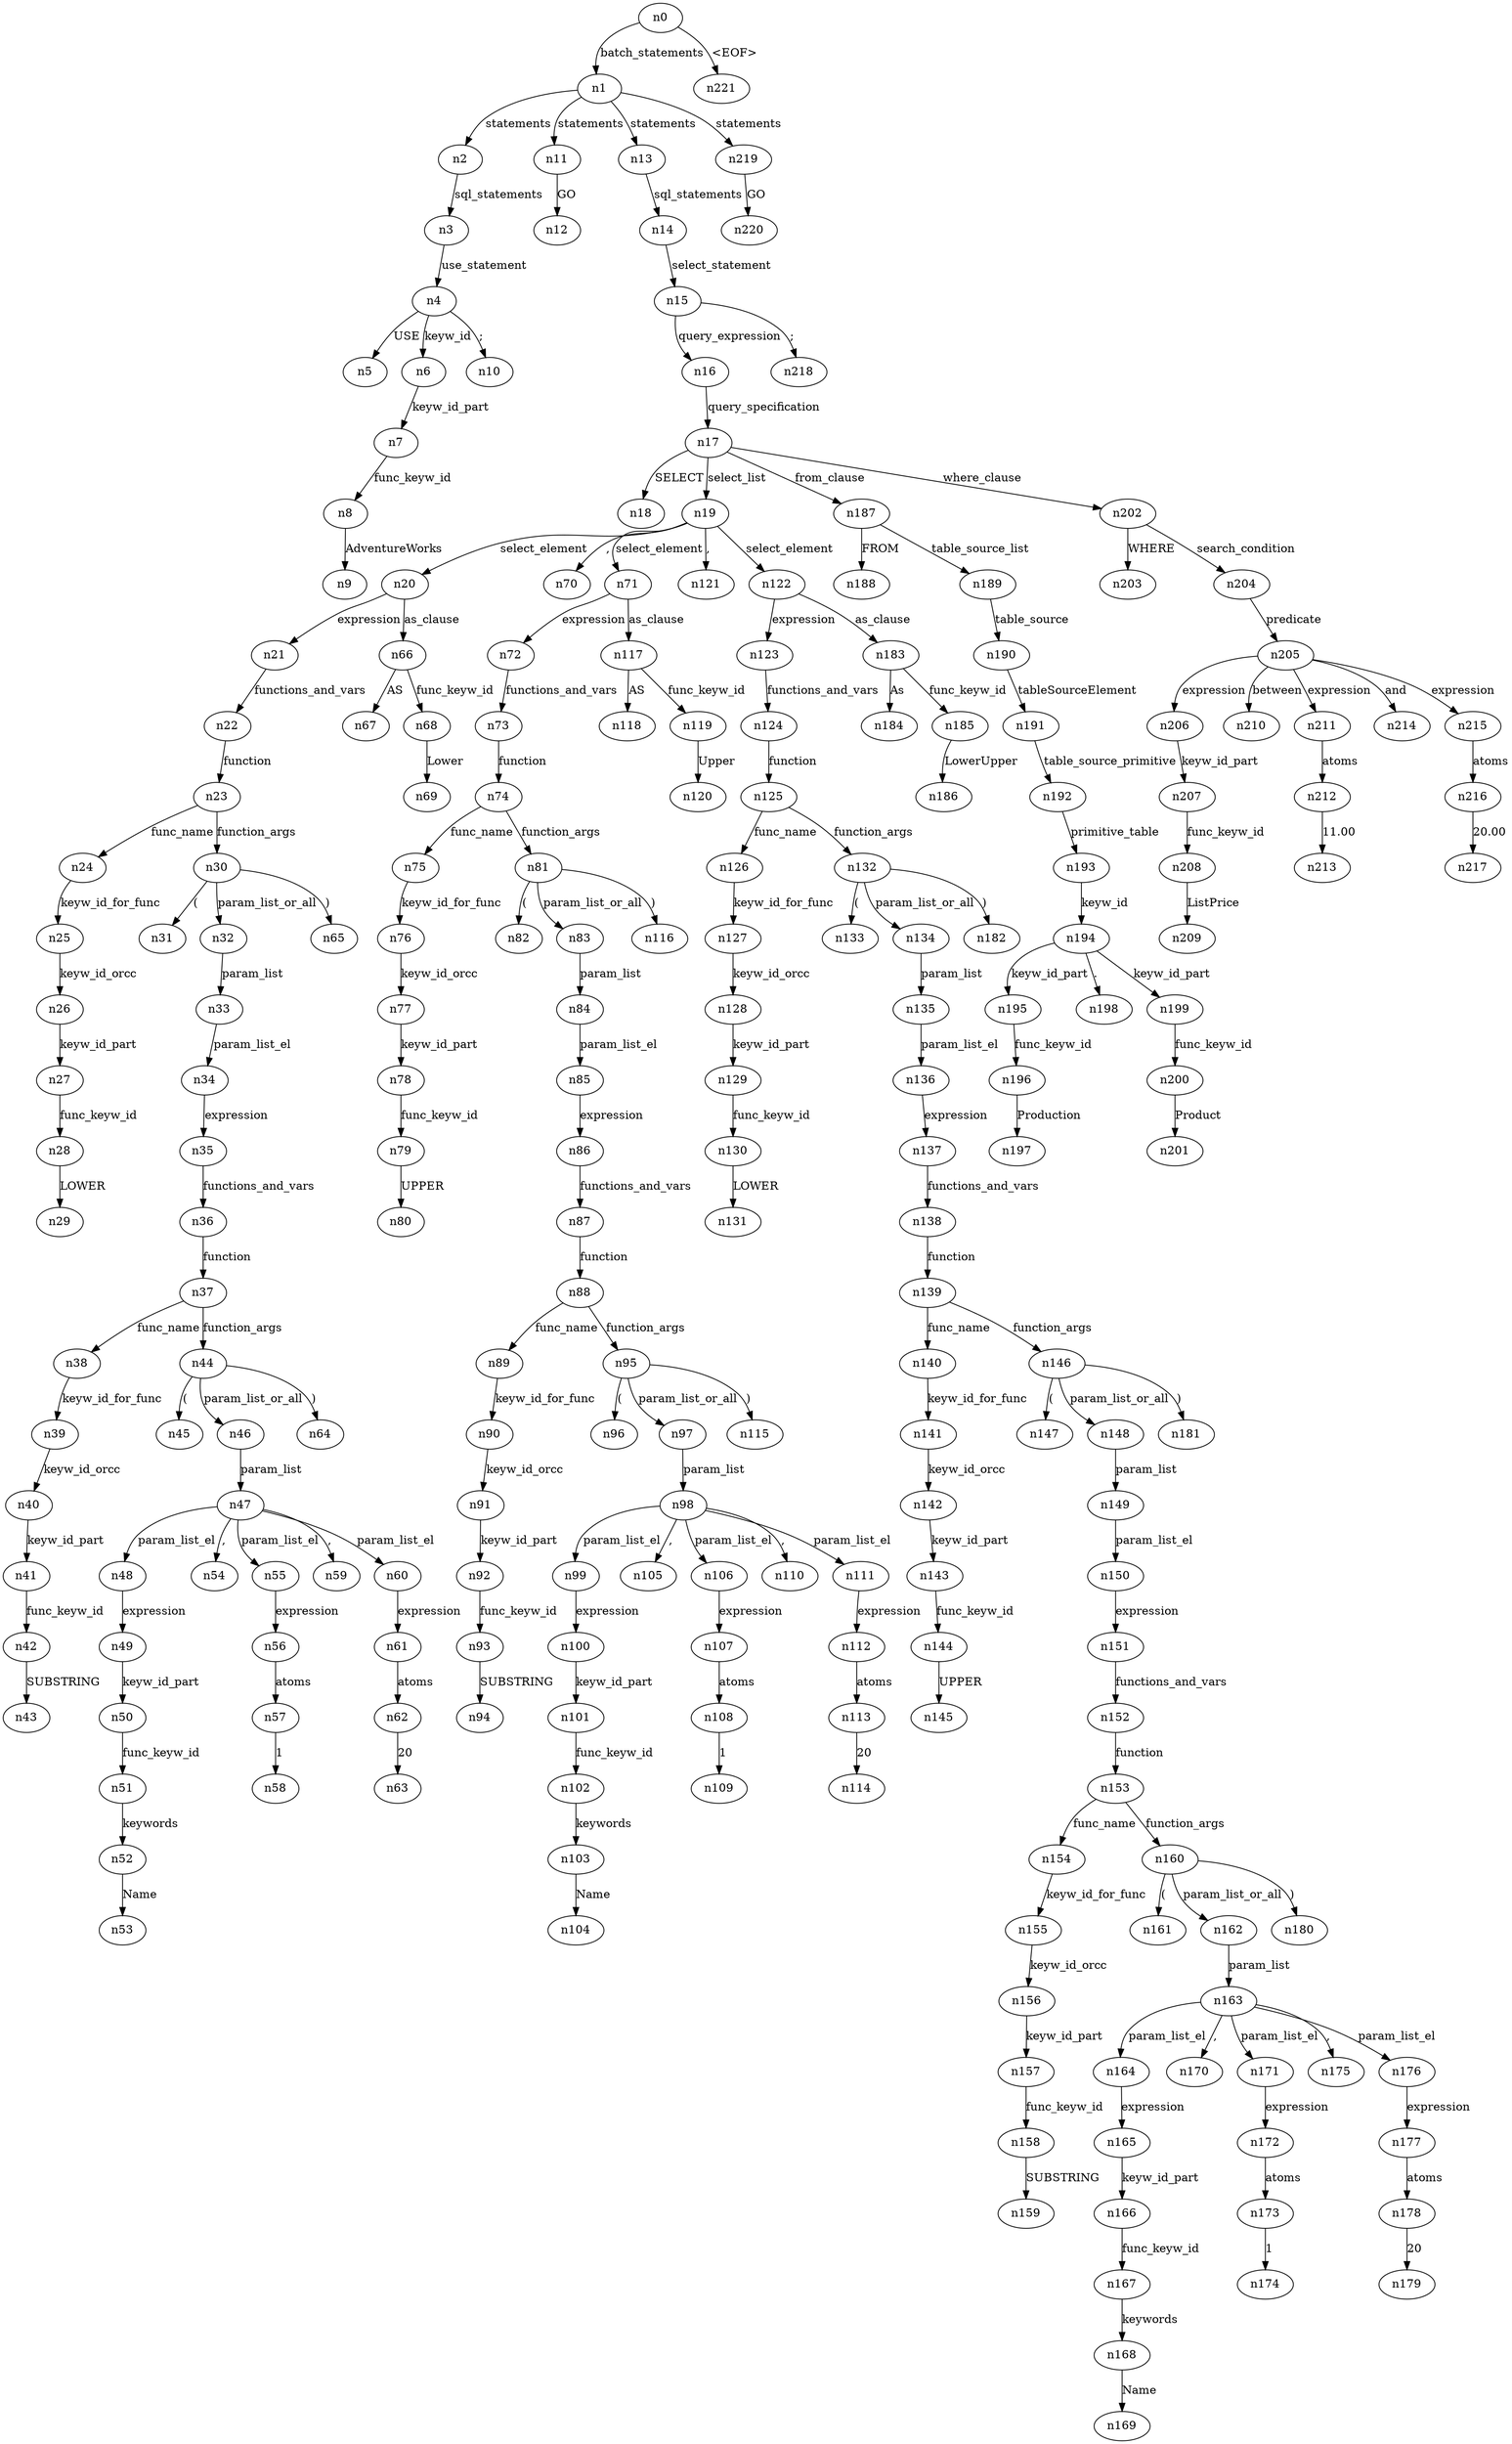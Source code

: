 digraph ParseTree {
  n0 -> n1 [label="batch_statements"];
  n1 -> n2 [label="statements"];
  n2 -> n3 [label="sql_statements"];
  n3 -> n4 [label="use_statement"];
  n4 -> n5 [label="USE"];
  n4 -> n6 [label="keyw_id"];
  n6 -> n7 [label="keyw_id_part"];
  n7 -> n8 [label="func_keyw_id"];
  n8 -> n9 [label="AdventureWorks"];
  n4 -> n10 [label=";"];
  n1 -> n11 [label="statements"];
  n11 -> n12 [label="GO"];
  n1 -> n13 [label="statements"];
  n13 -> n14 [label="sql_statements"];
  n14 -> n15 [label="select_statement"];
  n15 -> n16 [label="query_expression"];
  n16 -> n17 [label="query_specification"];
  n17 -> n18 [label="SELECT"];
  n17 -> n19 [label="select_list"];
  n19 -> n20 [label="select_element"];
  n20 -> n21 [label="expression"];
  n21 -> n22 [label="functions_and_vars"];
  n22 -> n23 [label="function"];
  n23 -> n24 [label="func_name"];
  n24 -> n25 [label="keyw_id_for_func"];
  n25 -> n26 [label="keyw_id_orcc"];
  n26 -> n27 [label="keyw_id_part"];
  n27 -> n28 [label="func_keyw_id"];
  n28 -> n29 [label="LOWER"];
  n23 -> n30 [label="function_args"];
  n30 -> n31 [label="("];
  n30 -> n32 [label="param_list_or_all"];
  n32 -> n33 [label="param_list"];
  n33 -> n34 [label="param_list_el"];
  n34 -> n35 [label="expression"];
  n35 -> n36 [label="functions_and_vars"];
  n36 -> n37 [label="function"];
  n37 -> n38 [label="func_name"];
  n38 -> n39 [label="keyw_id_for_func"];
  n39 -> n40 [label="keyw_id_orcc"];
  n40 -> n41 [label="keyw_id_part"];
  n41 -> n42 [label="func_keyw_id"];
  n42 -> n43 [label="SUBSTRING"];
  n37 -> n44 [label="function_args"];
  n44 -> n45 [label="("];
  n44 -> n46 [label="param_list_or_all"];
  n46 -> n47 [label="param_list"];
  n47 -> n48 [label="param_list_el"];
  n48 -> n49 [label="expression"];
  n49 -> n50 [label="keyw_id_part"];
  n50 -> n51 [label="func_keyw_id"];
  n51 -> n52 [label="keywords"];
  n52 -> n53 [label="Name"];
  n47 -> n54 [label=","];
  n47 -> n55 [label="param_list_el"];
  n55 -> n56 [label="expression"];
  n56 -> n57 [label="atoms"];
  n57 -> n58 [label="1"];
  n47 -> n59 [label=","];
  n47 -> n60 [label="param_list_el"];
  n60 -> n61 [label="expression"];
  n61 -> n62 [label="atoms"];
  n62 -> n63 [label="20"];
  n44 -> n64 [label=")"];
  n30 -> n65 [label=")"];
  n20 -> n66 [label="as_clause"];
  n66 -> n67 [label="AS"];
  n66 -> n68 [label="func_keyw_id"];
  n68 -> n69 [label="Lower"];
  n19 -> n70 [label=","];
  n19 -> n71 [label="select_element"];
  n71 -> n72 [label="expression"];
  n72 -> n73 [label="functions_and_vars"];
  n73 -> n74 [label="function"];
  n74 -> n75 [label="func_name"];
  n75 -> n76 [label="keyw_id_for_func"];
  n76 -> n77 [label="keyw_id_orcc"];
  n77 -> n78 [label="keyw_id_part"];
  n78 -> n79 [label="func_keyw_id"];
  n79 -> n80 [label="UPPER"];
  n74 -> n81 [label="function_args"];
  n81 -> n82 [label="("];
  n81 -> n83 [label="param_list_or_all"];
  n83 -> n84 [label="param_list"];
  n84 -> n85 [label="param_list_el"];
  n85 -> n86 [label="expression"];
  n86 -> n87 [label="functions_and_vars"];
  n87 -> n88 [label="function"];
  n88 -> n89 [label="func_name"];
  n89 -> n90 [label="keyw_id_for_func"];
  n90 -> n91 [label="keyw_id_orcc"];
  n91 -> n92 [label="keyw_id_part"];
  n92 -> n93 [label="func_keyw_id"];
  n93 -> n94 [label="SUBSTRING"];
  n88 -> n95 [label="function_args"];
  n95 -> n96 [label="("];
  n95 -> n97 [label="param_list_or_all"];
  n97 -> n98 [label="param_list"];
  n98 -> n99 [label="param_list_el"];
  n99 -> n100 [label="expression"];
  n100 -> n101 [label="keyw_id_part"];
  n101 -> n102 [label="func_keyw_id"];
  n102 -> n103 [label="keywords"];
  n103 -> n104 [label="Name"];
  n98 -> n105 [label=","];
  n98 -> n106 [label="param_list_el"];
  n106 -> n107 [label="expression"];
  n107 -> n108 [label="atoms"];
  n108 -> n109 [label="1"];
  n98 -> n110 [label=","];
  n98 -> n111 [label="param_list_el"];
  n111 -> n112 [label="expression"];
  n112 -> n113 [label="atoms"];
  n113 -> n114 [label="20"];
  n95 -> n115 [label=")"];
  n81 -> n116 [label=")"];
  n71 -> n117 [label="as_clause"];
  n117 -> n118 [label="AS"];
  n117 -> n119 [label="func_keyw_id"];
  n119 -> n120 [label="Upper"];
  n19 -> n121 [label=","];
  n19 -> n122 [label="select_element"];
  n122 -> n123 [label="expression"];
  n123 -> n124 [label="functions_and_vars"];
  n124 -> n125 [label="function"];
  n125 -> n126 [label="func_name"];
  n126 -> n127 [label="keyw_id_for_func"];
  n127 -> n128 [label="keyw_id_orcc"];
  n128 -> n129 [label="keyw_id_part"];
  n129 -> n130 [label="func_keyw_id"];
  n130 -> n131 [label="LOWER"];
  n125 -> n132 [label="function_args"];
  n132 -> n133 [label="("];
  n132 -> n134 [label="param_list_or_all"];
  n134 -> n135 [label="param_list"];
  n135 -> n136 [label="param_list_el"];
  n136 -> n137 [label="expression"];
  n137 -> n138 [label="functions_and_vars"];
  n138 -> n139 [label="function"];
  n139 -> n140 [label="func_name"];
  n140 -> n141 [label="keyw_id_for_func"];
  n141 -> n142 [label="keyw_id_orcc"];
  n142 -> n143 [label="keyw_id_part"];
  n143 -> n144 [label="func_keyw_id"];
  n144 -> n145 [label="UPPER"];
  n139 -> n146 [label="function_args"];
  n146 -> n147 [label="("];
  n146 -> n148 [label="param_list_or_all"];
  n148 -> n149 [label="param_list"];
  n149 -> n150 [label="param_list_el"];
  n150 -> n151 [label="expression"];
  n151 -> n152 [label="functions_and_vars"];
  n152 -> n153 [label="function"];
  n153 -> n154 [label="func_name"];
  n154 -> n155 [label="keyw_id_for_func"];
  n155 -> n156 [label="keyw_id_orcc"];
  n156 -> n157 [label="keyw_id_part"];
  n157 -> n158 [label="func_keyw_id"];
  n158 -> n159 [label="SUBSTRING"];
  n153 -> n160 [label="function_args"];
  n160 -> n161 [label="("];
  n160 -> n162 [label="param_list_or_all"];
  n162 -> n163 [label="param_list"];
  n163 -> n164 [label="param_list_el"];
  n164 -> n165 [label="expression"];
  n165 -> n166 [label="keyw_id_part"];
  n166 -> n167 [label="func_keyw_id"];
  n167 -> n168 [label="keywords"];
  n168 -> n169 [label="Name"];
  n163 -> n170 [label=","];
  n163 -> n171 [label="param_list_el"];
  n171 -> n172 [label="expression"];
  n172 -> n173 [label="atoms"];
  n173 -> n174 [label="1"];
  n163 -> n175 [label=","];
  n163 -> n176 [label="param_list_el"];
  n176 -> n177 [label="expression"];
  n177 -> n178 [label="atoms"];
  n178 -> n179 [label="20"];
  n160 -> n180 [label=")"];
  n146 -> n181 [label=")"];
  n132 -> n182 [label=")"];
  n122 -> n183 [label="as_clause"];
  n183 -> n184 [label="As"];
  n183 -> n185 [label="func_keyw_id"];
  n185 -> n186 [label="LowerUpper"];
  n17 -> n187 [label="from_clause"];
  n187 -> n188 [label="FROM"];
  n187 -> n189 [label="table_source_list"];
  n189 -> n190 [label="table_source"];
  n190 -> n191 [label="tableSourceElement"];
  n191 -> n192 [label="table_source_primitive"];
  n192 -> n193 [label="primitive_table"];
  n193 -> n194 [label="keyw_id"];
  n194 -> n195 [label="keyw_id_part"];
  n195 -> n196 [label="func_keyw_id"];
  n196 -> n197 [label="Production"];
  n194 -> n198 [label="."];
  n194 -> n199 [label="keyw_id_part"];
  n199 -> n200 [label="func_keyw_id"];
  n200 -> n201 [label="Product"];
  n17 -> n202 [label="where_clause"];
  n202 -> n203 [label="WHERE"];
  n202 -> n204 [label="search_condition"];
  n204 -> n205 [label="predicate"];
  n205 -> n206 [label="expression"];
  n206 -> n207 [label="keyw_id_part"];
  n207 -> n208 [label="func_keyw_id"];
  n208 -> n209 [label="ListPrice"];
  n205 -> n210 [label="between"];
  n205 -> n211 [label="expression"];
  n211 -> n212 [label="atoms"];
  n212 -> n213 [label="11.00"];
  n205 -> n214 [label="and"];
  n205 -> n215 [label="expression"];
  n215 -> n216 [label="atoms"];
  n216 -> n217 [label="20.00"];
  n15 -> n218 [label=";"];
  n1 -> n219 [label="statements"];
  n219 -> n220 [label="GO"];
  n0 -> n221 [label="<EOF>"];
}